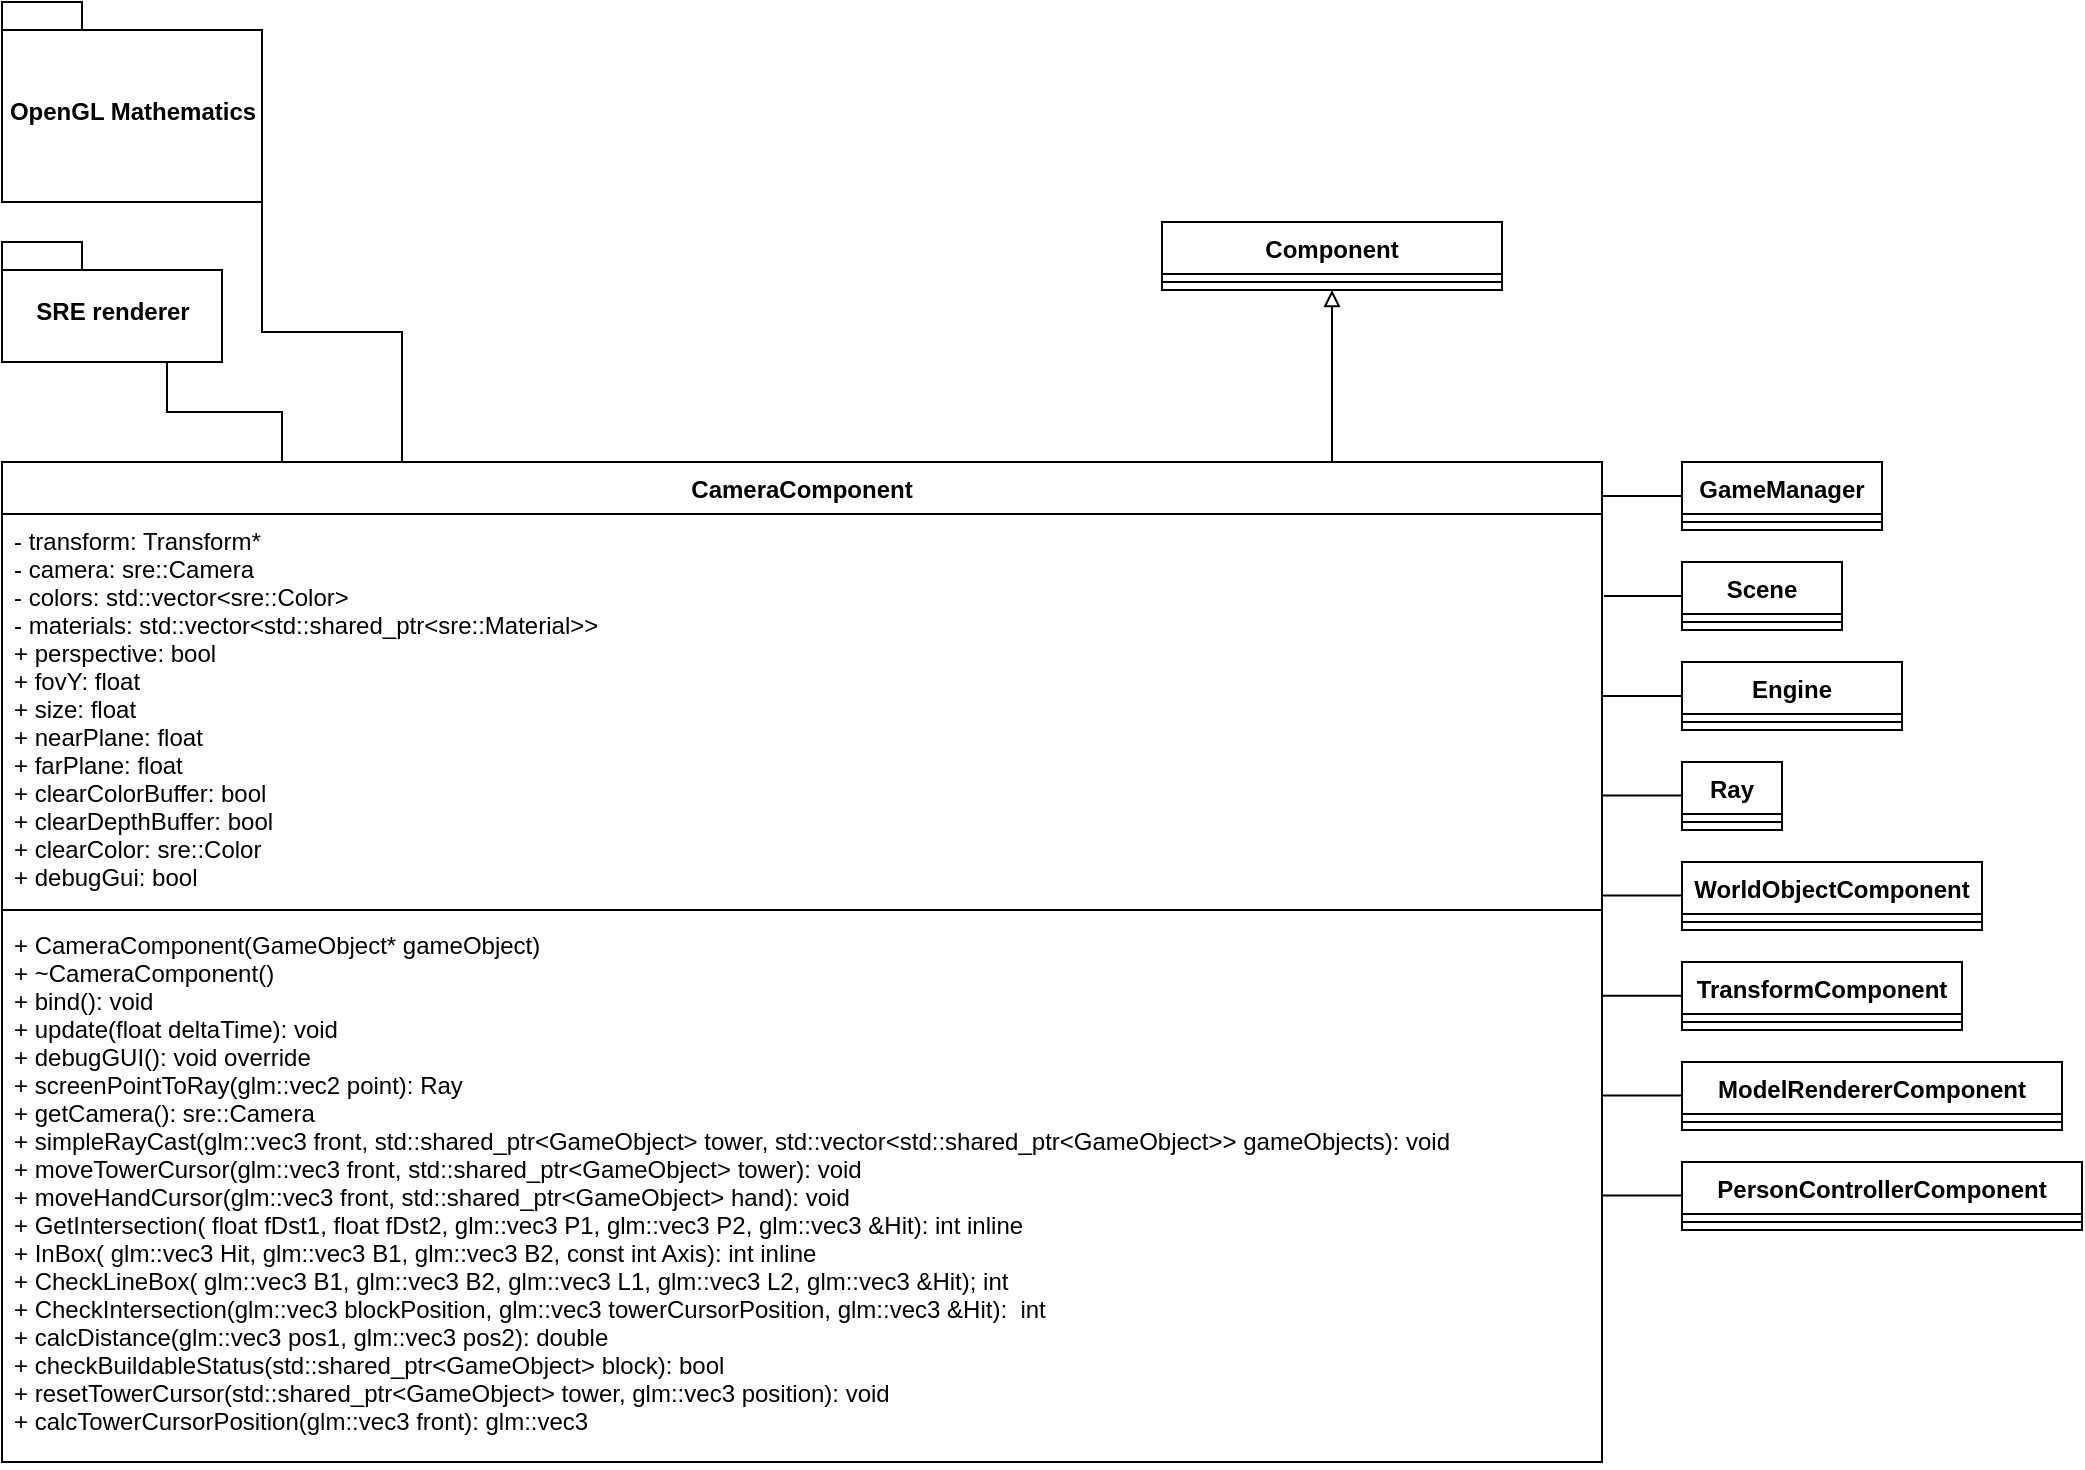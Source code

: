 <mxfile version="14.1.8" type="device"><diagram id="VtOoF5gkd5fdhGvUjE0z" name="Page-1"><mxGraphModel dx="1913" dy="1975" grid="1" gridSize="10" guides="1" tooltips="1" connect="1" arrows="1" fold="1" page="1" pageScale="1" pageWidth="827" pageHeight="1169" math="0" shadow="0"><root><mxCell id="0"/><mxCell id="1" parent="0"/><mxCell id="QyLzjwUcHtsNv2GDVKkw-30" style="edgeStyle=orthogonalEdgeStyle;rounded=0;orthogonalLoop=1;jettySize=auto;html=1;exitX=0.5;exitY=0;exitDx=0;exitDy=0;endArrow=block;endFill=0;entryX=0.5;entryY=1;entryDx=0;entryDy=0;" parent="1" source="QyLzjwUcHtsNv2GDVKkw-1" target="QyLzjwUcHtsNv2GDVKkw-26" edge="1"><mxGeometry relative="1" as="geometry"><mxPoint x="470" y="160" as="targetPoint"/><Array as="points"><mxPoint x="595" y="220"/></Array></mxGeometry></mxCell><mxCell id="QyLzjwUcHtsNv2GDVKkw-1" value="CameraComponent" style="swimlane;fontStyle=1;align=center;verticalAlign=top;childLayout=stackLayout;horizontal=1;startSize=26;horizontalStack=0;resizeParent=1;resizeParentMax=0;resizeLast=0;collapsible=1;marginBottom=0;" parent="1" vertex="1"><mxGeometry x="-70" y="220" width="800" height="500" as="geometry"/></mxCell><mxCell id="QyLzjwUcHtsNv2GDVKkw-2" value="- transform: Transform* &#10;- camera: sre::Camera &#10;- colors: std::vector&lt;sre::Color&gt; &#10;- materials: std::vector&lt;std::shared_ptr&lt;sre::Material&gt;&gt;&#10;+ perspective: bool &#10;+ fovY: float &#10;+ size: float &#10;+ nearPlane: float &#10;+ farPlane: float &#10;+ clearColorBuffer: bool &#10;+ clearDepthBuffer: bool&#10;+ clearColor: sre::Color &#10;+ debugGui: bool" style="text;strokeColor=none;fillColor=none;align=left;verticalAlign=top;spacingLeft=4;spacingRight=4;overflow=hidden;rotatable=0;points=[[0,0.5],[1,0.5]];portConstraint=eastwest;" parent="QyLzjwUcHtsNv2GDVKkw-1" vertex="1"><mxGeometry y="26" width="800" height="194" as="geometry"/></mxCell><mxCell id="QyLzjwUcHtsNv2GDVKkw-3" value="" style="line;strokeWidth=1;fillColor=none;align=left;verticalAlign=middle;spacingTop=-1;spacingLeft=3;spacingRight=3;rotatable=0;labelPosition=right;points=[];portConstraint=eastwest;" parent="QyLzjwUcHtsNv2GDVKkw-1" vertex="1"><mxGeometry y="220" width="800" height="8" as="geometry"/></mxCell><mxCell id="QyLzjwUcHtsNv2GDVKkw-4" value="+ CameraComponent(GameObject* gameObject)&#10;+ ~CameraComponent()&#10;+ bind(): void &#10;+ update(float deltaTime): void &#10;+ debugGUI(): void override&#10;+ screenPointToRay(glm::vec2 point): Ray &#10;+ getCamera(): sre::Camera&#10;+ simpleRayCast(glm::vec3 front, std::shared_ptr&lt;GameObject&gt; tower, std::vector&lt;std::shared_ptr&lt;GameObject&gt;&gt; gameObjects): void&#10;+ moveTowerCursor(glm::vec3 front, std::shared_ptr&lt;GameObject&gt; tower): void &#10;+ moveHandCursor(glm::vec3 front, std::shared_ptr&lt;GameObject&gt; hand): void &#10;+ GetIntersection( float fDst1, float fDst2, glm::vec3 P1, glm::vec3 P2, glm::vec3 &amp;Hit): int inline &#10;+ InBox( glm::vec3 Hit, glm::vec3 B1, glm::vec3 B2, const int Axis): int inline &#10;+ CheckLineBox( glm::vec3 B1, glm::vec3 B2, glm::vec3 L1, glm::vec3 L2, glm::vec3 &amp;Hit); int&#10;+ CheckIntersection(glm::vec3 blockPosition, glm::vec3 towerCursorPosition, glm::vec3 &amp;Hit):  int &#10;+ calcDistance(glm::vec3 pos1, glm::vec3 pos2): double &#10;+ checkBuildableStatus(std::shared_ptr&lt;GameObject&gt; block): bool &#10;+ resetTowerCursor(std::shared_ptr&lt;GameObject&gt; tower, glm::vec3 position): void &#10;+ calcTowerCursorPosition(glm::vec3 front): glm::vec3 " style="text;strokeColor=none;fillColor=none;align=left;verticalAlign=top;spacingLeft=4;spacingRight=4;overflow=hidden;rotatable=0;points=[[0,0.5],[1,0.5]];portConstraint=eastwest;fontStyle=0" parent="QyLzjwUcHtsNv2GDVKkw-1" vertex="1"><mxGeometry y="228" width="800" height="272" as="geometry"/></mxCell><mxCell id="QyLzjwUcHtsNv2GDVKkw-14" value="TransformComponent&#10;" style="swimlane;fontStyle=1;align=center;verticalAlign=top;childLayout=stackLayout;horizontal=1;startSize=26;horizontalStack=0;resizeParent=1;resizeParentMax=0;resizeLast=0;collapsible=1;marginBottom=0;" parent="1" vertex="1"><mxGeometry x="770" y="470" width="140" height="34" as="geometry"/></mxCell><mxCell id="QyLzjwUcHtsNv2GDVKkw-16" value="" style="line;strokeWidth=1;fillColor=none;align=left;verticalAlign=middle;spacingTop=-1;spacingLeft=3;spacingRight=3;rotatable=0;labelPosition=right;points=[];portConstraint=eastwest;" parent="QyLzjwUcHtsNv2GDVKkw-14" vertex="1"><mxGeometry y="26" width="140" height="8" as="geometry"/></mxCell><mxCell id="QyLzjwUcHtsNv2GDVKkw-22" value="WorldObjectComponent" style="swimlane;fontStyle=1;align=center;verticalAlign=top;childLayout=stackLayout;horizontal=1;startSize=26;horizontalStack=0;resizeParent=1;resizeParentMax=0;resizeLast=0;collapsible=1;marginBottom=0;" parent="1" vertex="1"><mxGeometry x="770" y="420" width="150" height="34" as="geometry"/></mxCell><mxCell id="QyLzjwUcHtsNv2GDVKkw-24" value="" style="line;strokeWidth=1;fillColor=none;align=left;verticalAlign=middle;spacingTop=-1;spacingLeft=3;spacingRight=3;rotatable=0;labelPosition=right;points=[];portConstraint=eastwest;" parent="QyLzjwUcHtsNv2GDVKkw-22" vertex="1"><mxGeometry y="26" width="150" height="8" as="geometry"/></mxCell><mxCell id="QyLzjwUcHtsNv2GDVKkw-26" value="Component" style="swimlane;fontStyle=1;align=center;verticalAlign=top;childLayout=stackLayout;horizontal=1;startSize=26;horizontalStack=0;resizeParent=1;resizeParentMax=0;resizeLast=0;collapsible=1;marginBottom=0;" parent="1" vertex="1"><mxGeometry x="510" y="100" width="170" height="34" as="geometry"/></mxCell><mxCell id="QyLzjwUcHtsNv2GDVKkw-28" value="" style="line;strokeWidth=1;fillColor=none;align=left;verticalAlign=middle;spacingTop=-1;spacingLeft=3;spacingRight=3;rotatable=0;labelPosition=right;points=[];portConstraint=eastwest;" parent="QyLzjwUcHtsNv2GDVKkw-26" vertex="1"><mxGeometry y="26" width="170" height="8" as="geometry"/></mxCell><mxCell id="QyLzjwUcHtsNv2GDVKkw-34" style="edgeStyle=orthogonalEdgeStyle;rounded=0;orthogonalLoop=1;jettySize=auto;html=1;exitX=0.75;exitY=1;exitDx=0;exitDy=0;exitPerimeter=0;entryX=0.25;entryY=0;entryDx=0;entryDy=0;endArrow=none;endFill=0;" parent="1" source="QyLzjwUcHtsNv2GDVKkw-33" target="QyLzjwUcHtsNv2GDVKkw-1" edge="1"><mxGeometry relative="1" as="geometry"><Array as="points"><mxPoint x="13" y="195"/><mxPoint x="70" y="195"/><mxPoint x="70" y="220"/></Array></mxGeometry></mxCell><mxCell id="QyLzjwUcHtsNv2GDVKkw-33" value="SRE renderer" style="shape=folder;fontStyle=1;spacingTop=10;tabWidth=40;tabHeight=14;tabPosition=left;html=1;" parent="1" vertex="1"><mxGeometry x="-70" y="110" width="110" height="60" as="geometry"/></mxCell><mxCell id="QyLzjwUcHtsNv2GDVKkw-36" style="edgeStyle=orthogonalEdgeStyle;rounded=0;orthogonalLoop=1;jettySize=auto;html=1;exitX=0.75;exitY=1;exitDx=0;exitDy=0;exitPerimeter=0;entryX=0.25;entryY=0;entryDx=0;entryDy=0;endArrow=none;endFill=0;" parent="1" source="QyLzjwUcHtsNv2GDVKkw-35" target="QyLzjwUcHtsNv2GDVKkw-1" edge="1"><mxGeometry relative="1" as="geometry"><Array as="points"><mxPoint x="60" y="90"/><mxPoint x="60" y="155"/><mxPoint x="130" y="155"/></Array></mxGeometry></mxCell><mxCell id="QyLzjwUcHtsNv2GDVKkw-35" value="OpenGL Mathematics" style="shape=folder;fontStyle=1;spacingTop=10;tabWidth=40;tabHeight=14;tabPosition=left;html=1;" parent="1" vertex="1"><mxGeometry x="-70" y="-10" width="130" height="100" as="geometry"/></mxCell><mxCell id="QyLzjwUcHtsNv2GDVKkw-41" value="Ray" style="swimlane;fontStyle=1;align=center;verticalAlign=top;childLayout=stackLayout;horizontal=1;startSize=26;horizontalStack=0;resizeParent=1;resizeParentMax=0;resizeLast=0;collapsible=1;marginBottom=0;" parent="1" vertex="1"><mxGeometry x="770" y="370" width="50" height="34" as="geometry"/></mxCell><mxCell id="QyLzjwUcHtsNv2GDVKkw-43" value="" style="line;strokeWidth=1;fillColor=none;align=left;verticalAlign=middle;spacingTop=-1;spacingLeft=3;spacingRight=3;rotatable=0;labelPosition=right;points=[];portConstraint=eastwest;" parent="QyLzjwUcHtsNv2GDVKkw-41" vertex="1"><mxGeometry y="26" width="50" height="8" as="geometry"/></mxCell><mxCell id="QyLzjwUcHtsNv2GDVKkw-45" value="ModelRendererComponent" style="swimlane;fontStyle=1;align=center;verticalAlign=top;childLayout=stackLayout;horizontal=1;startSize=26;horizontalStack=0;resizeParent=1;resizeParentMax=0;resizeLast=0;collapsible=1;marginBottom=0;" parent="1" vertex="1"><mxGeometry x="770" y="520" width="190" height="34" as="geometry"/></mxCell><mxCell id="QyLzjwUcHtsNv2GDVKkw-47" value="" style="line;strokeWidth=1;fillColor=none;align=left;verticalAlign=middle;spacingTop=-1;spacingLeft=3;spacingRight=3;rotatable=0;labelPosition=right;points=[];portConstraint=eastwest;" parent="QyLzjwUcHtsNv2GDVKkw-45" vertex="1"><mxGeometry y="26" width="190" height="8" as="geometry"/></mxCell><mxCell id="QyLzjwUcHtsNv2GDVKkw-49" value="PersonControllerComponent" style="swimlane;fontStyle=1;align=center;verticalAlign=top;childLayout=stackLayout;horizontal=1;startSize=26;horizontalStack=0;resizeParent=1;resizeParentMax=0;resizeLast=0;collapsible=1;marginBottom=0;" parent="1" vertex="1"><mxGeometry x="770" y="570" width="200" height="34" as="geometry"/></mxCell><mxCell id="QyLzjwUcHtsNv2GDVKkw-51" value="" style="line;strokeWidth=1;fillColor=none;align=left;verticalAlign=middle;spacingTop=-1;spacingLeft=3;spacingRight=3;rotatable=0;labelPosition=right;points=[];portConstraint=eastwest;" parent="QyLzjwUcHtsNv2GDVKkw-49" vertex="1"><mxGeometry y="26" width="200" height="8" as="geometry"/></mxCell><mxCell id="QyLzjwUcHtsNv2GDVKkw-57" value="Engine" style="swimlane;fontStyle=1;align=center;verticalAlign=top;childLayout=stackLayout;horizontal=1;startSize=26;horizontalStack=0;resizeParent=1;resizeParentMax=0;resizeLast=0;collapsible=1;marginBottom=0;" parent="1" vertex="1"><mxGeometry x="770" y="320" width="110" height="34" as="geometry"/></mxCell><mxCell id="QyLzjwUcHtsNv2GDVKkw-59" value="" style="line;strokeWidth=1;fillColor=none;align=left;verticalAlign=middle;spacingTop=-1;spacingLeft=3;spacingRight=3;rotatable=0;labelPosition=right;points=[];portConstraint=eastwest;" parent="QyLzjwUcHtsNv2GDVKkw-57" vertex="1"><mxGeometry y="26" width="110" height="8" as="geometry"/></mxCell><mxCell id="QyLzjwUcHtsNv2GDVKkw-61" value="Scene" style="swimlane;fontStyle=1;align=center;verticalAlign=top;childLayout=stackLayout;horizontal=1;startSize=26;horizontalStack=0;resizeParent=1;resizeParentMax=0;resizeLast=0;collapsible=1;marginBottom=0;" parent="1" vertex="1"><mxGeometry x="770" y="270" width="80" height="34" as="geometry"/></mxCell><mxCell id="QyLzjwUcHtsNv2GDVKkw-63" value="" style="line;strokeWidth=1;fillColor=none;align=left;verticalAlign=middle;spacingTop=-1;spacingLeft=3;spacingRight=3;rotatable=0;labelPosition=right;points=[];portConstraint=eastwest;" parent="QyLzjwUcHtsNv2GDVKkw-61" vertex="1"><mxGeometry y="26" width="80" height="8" as="geometry"/></mxCell><mxCell id="dhZJsKXj6j2Rdt0FpQXx-1" value="" style="endArrow=none;html=1;exitX=0;exitY=0.5;exitDx=0;exitDy=0;" parent="1" source="QyLzjwUcHtsNv2GDVKkw-57" edge="1"><mxGeometry width="50" height="50" relative="1" as="geometry"><mxPoint x="190" y="380" as="sourcePoint"/><mxPoint x="730" y="337" as="targetPoint"/></mxGeometry></mxCell><mxCell id="dhZJsKXj6j2Rdt0FpQXx-2" value="" style="endArrow=none;html=1;entryX=0;entryY=0.5;entryDx=0;entryDy=0;" parent="1" target="QyLzjwUcHtsNv2GDVKkw-61" edge="1"><mxGeometry width="50" height="50" relative="1" as="geometry"><mxPoint x="731" y="287" as="sourcePoint"/><mxPoint x="240" y="330" as="targetPoint"/></mxGeometry></mxCell><mxCell id="dhZJsKXj6j2Rdt0FpQXx-3" value="" style="endArrow=none;html=1;entryX=0;entryY=0.5;entryDx=0;entryDy=0;exitX=1;exitY=0.034;exitDx=0;exitDy=0;exitPerimeter=0;" parent="1" source="QyLzjwUcHtsNv2GDVKkw-1" target="QyLzjwUcHtsNv2GDVKkw-53" edge="1"><mxGeometry width="50" height="50" relative="1" as="geometry"><mxPoint x="750" y="195.5" as="sourcePoint"/><mxPoint x="750" y="110" as="targetPoint"/></mxGeometry></mxCell><mxCell id="dhZJsKXj6j2Rdt0FpQXx-4" value="" style="endArrow=none;html=1;exitX=0;exitY=0.5;exitDx=0;exitDy=0;" parent="1" edge="1"><mxGeometry width="50" height="50" relative="1" as="geometry"><mxPoint x="770" y="386.71" as="sourcePoint"/><mxPoint x="730" y="386.71" as="targetPoint"/></mxGeometry></mxCell><mxCell id="dhZJsKXj6j2Rdt0FpQXx-5" value="" style="endArrow=none;html=1;exitX=0;exitY=0.5;exitDx=0;exitDy=0;" parent="1" edge="1"><mxGeometry width="50" height="50" relative="1" as="geometry"><mxPoint x="770" y="436.71" as="sourcePoint"/><mxPoint x="730" y="436.71" as="targetPoint"/></mxGeometry></mxCell><mxCell id="QyLzjwUcHtsNv2GDVKkw-53" value="GameManager" style="swimlane;fontStyle=1;align=center;verticalAlign=top;childLayout=stackLayout;horizontal=1;startSize=26;horizontalStack=0;resizeParent=1;resizeParentMax=0;resizeLast=0;collapsible=1;marginBottom=0;" parent="1" vertex="1"><mxGeometry x="770" y="220" width="100" height="34" as="geometry"/></mxCell><mxCell id="QyLzjwUcHtsNv2GDVKkw-55" value="" style="line;strokeWidth=1;fillColor=none;align=left;verticalAlign=middle;spacingTop=-1;spacingLeft=3;spacingRight=3;rotatable=0;labelPosition=right;points=[];portConstraint=eastwest;" parent="QyLzjwUcHtsNv2GDVKkw-53" vertex="1"><mxGeometry y="26" width="100" height="8" as="geometry"/></mxCell><mxCell id="dhZJsKXj6j2Rdt0FpQXx-6" value="" style="endArrow=none;html=1;exitX=0;exitY=0.5;exitDx=0;exitDy=0;" parent="1" edge="1"><mxGeometry width="50" height="50" relative="1" as="geometry"><mxPoint x="770" y="486.86" as="sourcePoint"/><mxPoint x="730" y="486.86" as="targetPoint"/></mxGeometry></mxCell><mxCell id="dhZJsKXj6j2Rdt0FpQXx-7" value="" style="endArrow=none;html=1;exitX=0;exitY=0.5;exitDx=0;exitDy=0;" parent="1" edge="1"><mxGeometry width="50" height="50" relative="1" as="geometry"><mxPoint x="770" y="536.71" as="sourcePoint"/><mxPoint x="730" y="536.71" as="targetPoint"/></mxGeometry></mxCell><mxCell id="dhZJsKXj6j2Rdt0FpQXx-8" value="" style="endArrow=none;html=1;exitX=0;exitY=0.5;exitDx=0;exitDy=0;" parent="1" edge="1"><mxGeometry width="50" height="50" relative="1" as="geometry"><mxPoint x="770" y="586.71" as="sourcePoint"/><mxPoint x="730" y="586.71" as="targetPoint"/></mxGeometry></mxCell></root></mxGraphModel></diagram></mxfile>